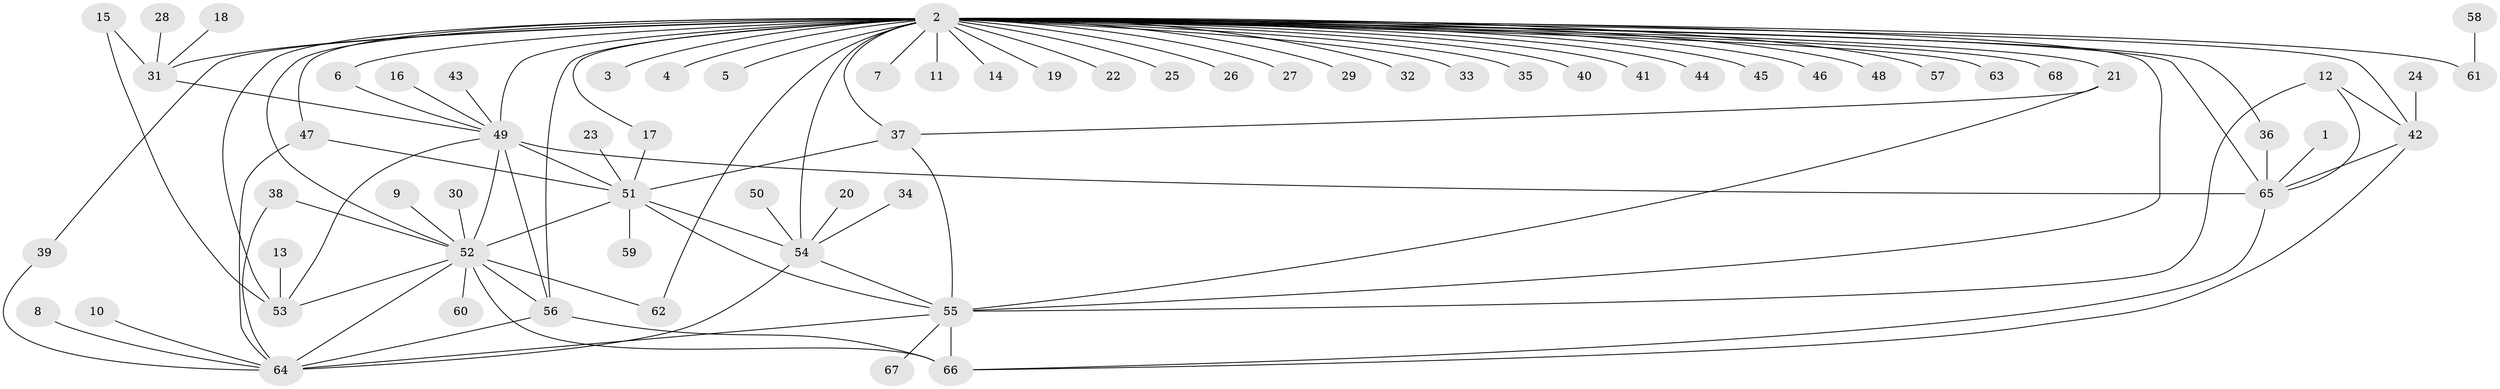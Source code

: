 // original degree distribution, {26: 0.007407407407407408, 40: 0.007407407407407408, 16: 0.007407407407407408, 1: 0.4444444444444444, 7: 0.022222222222222223, 4: 0.06666666666666667, 6: 0.022222222222222223, 14: 0.007407407407407408, 3: 0.08888888888888889, 5: 0.02962962962962963, 2: 0.2740740740740741, 12: 0.007407407407407408, 11: 0.007407407407407408, 10: 0.007407407407407408}
// Generated by graph-tools (version 1.1) at 2025/25/03/09/25 03:25:58]
// undirected, 68 vertices, 101 edges
graph export_dot {
graph [start="1"]
  node [color=gray90,style=filled];
  1;
  2;
  3;
  4;
  5;
  6;
  7;
  8;
  9;
  10;
  11;
  12;
  13;
  14;
  15;
  16;
  17;
  18;
  19;
  20;
  21;
  22;
  23;
  24;
  25;
  26;
  27;
  28;
  29;
  30;
  31;
  32;
  33;
  34;
  35;
  36;
  37;
  38;
  39;
  40;
  41;
  42;
  43;
  44;
  45;
  46;
  47;
  48;
  49;
  50;
  51;
  52;
  53;
  54;
  55;
  56;
  57;
  58;
  59;
  60;
  61;
  62;
  63;
  64;
  65;
  66;
  67;
  68;
  1 -- 65 [weight=1.0];
  2 -- 3 [weight=2.0];
  2 -- 4 [weight=1.0];
  2 -- 5 [weight=1.0];
  2 -- 6 [weight=1.0];
  2 -- 7 [weight=2.0];
  2 -- 11 [weight=1.0];
  2 -- 14 [weight=1.0];
  2 -- 17 [weight=1.0];
  2 -- 19 [weight=1.0];
  2 -- 21 [weight=1.0];
  2 -- 22 [weight=1.0];
  2 -- 25 [weight=1.0];
  2 -- 26 [weight=1.0];
  2 -- 27 [weight=1.0];
  2 -- 29 [weight=1.0];
  2 -- 31 [weight=1.0];
  2 -- 32 [weight=1.0];
  2 -- 33 [weight=1.0];
  2 -- 35 [weight=1.0];
  2 -- 36 [weight=1.0];
  2 -- 37 [weight=1.0];
  2 -- 39 [weight=1.0];
  2 -- 40 [weight=1.0];
  2 -- 41 [weight=1.0];
  2 -- 42 [weight=1.0];
  2 -- 44 [weight=1.0];
  2 -- 45 [weight=1.0];
  2 -- 46 [weight=1.0];
  2 -- 47 [weight=2.0];
  2 -- 48 [weight=1.0];
  2 -- 49 [weight=4.0];
  2 -- 52 [weight=1.0];
  2 -- 53 [weight=1.0];
  2 -- 54 [weight=5.0];
  2 -- 55 [weight=1.0];
  2 -- 56 [weight=2.0];
  2 -- 57 [weight=2.0];
  2 -- 61 [weight=1.0];
  2 -- 62 [weight=1.0];
  2 -- 63 [weight=1.0];
  2 -- 65 [weight=2.0];
  2 -- 68 [weight=1.0];
  6 -- 49 [weight=1.0];
  8 -- 64 [weight=1.0];
  9 -- 52 [weight=1.0];
  10 -- 64 [weight=1.0];
  12 -- 42 [weight=1.0];
  12 -- 55 [weight=1.0];
  12 -- 65 [weight=1.0];
  13 -- 53 [weight=1.0];
  15 -- 31 [weight=1.0];
  15 -- 53 [weight=1.0];
  16 -- 49 [weight=1.0];
  17 -- 51 [weight=1.0];
  18 -- 31 [weight=1.0];
  20 -- 54 [weight=1.0];
  21 -- 37 [weight=1.0];
  21 -- 55 [weight=1.0];
  23 -- 51 [weight=1.0];
  24 -- 42 [weight=1.0];
  28 -- 31 [weight=1.0];
  30 -- 52 [weight=1.0];
  31 -- 49 [weight=1.0];
  34 -- 54 [weight=1.0];
  36 -- 65 [weight=1.0];
  37 -- 51 [weight=1.0];
  37 -- 55 [weight=1.0];
  38 -- 52 [weight=1.0];
  38 -- 64 [weight=1.0];
  39 -- 64 [weight=1.0];
  42 -- 65 [weight=1.0];
  42 -- 66 [weight=1.0];
  43 -- 49 [weight=1.0];
  47 -- 51 [weight=1.0];
  47 -- 64 [weight=1.0];
  49 -- 51 [weight=1.0];
  49 -- 52 [weight=2.0];
  49 -- 53 [weight=1.0];
  49 -- 56 [weight=1.0];
  49 -- 65 [weight=1.0];
  50 -- 54 [weight=1.0];
  51 -- 52 [weight=1.0];
  51 -- 54 [weight=1.0];
  51 -- 55 [weight=1.0];
  51 -- 59 [weight=1.0];
  52 -- 53 [weight=1.0];
  52 -- 56 [weight=2.0];
  52 -- 60 [weight=1.0];
  52 -- 62 [weight=1.0];
  52 -- 64 [weight=1.0];
  52 -- 66 [weight=1.0];
  54 -- 55 [weight=1.0];
  54 -- 64 [weight=2.0];
  55 -- 64 [weight=1.0];
  55 -- 66 [weight=2.0];
  55 -- 67 [weight=1.0];
  56 -- 64 [weight=1.0];
  56 -- 66 [weight=1.0];
  58 -- 61 [weight=1.0];
  65 -- 66 [weight=1.0];
}
